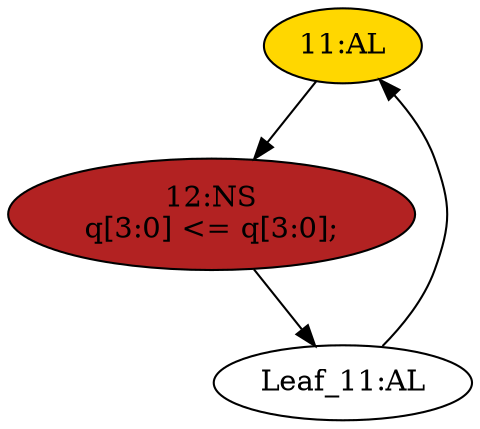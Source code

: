 strict digraph "compose( ,  )" {
	node [label="\N"];
	"11:AL"	[ast="<pyverilog.vparser.ast.Always object at 0x7f62f3475e10>",
		clk_sens=True,
		fillcolor=gold,
		label="11:AL",
		sens="['clk']",
		statements="[]",
		style=filled,
		typ=Always,
		use_var="['q']"];
	"12:NS"	[ast="<pyverilog.vparser.ast.NonblockingSubstitution object at 0x7f62f31b7090>",
		fillcolor=firebrick,
		label="12:NS
q[3:0] <= q[3:0];",
		statements="[<pyverilog.vparser.ast.NonblockingSubstitution object at 0x7f62f31b7090>]",
		style=filled,
		typ=NonblockingSubstitution];
	"11:AL" -> "12:NS"	[cond="[]",
		lineno=None];
	"Leaf_11:AL"	[def_var="['q']",
		label="Leaf_11:AL"];
	"12:NS" -> "Leaf_11:AL"	[cond="[]",
		lineno=None];
	"Leaf_11:AL" -> "11:AL";
}
